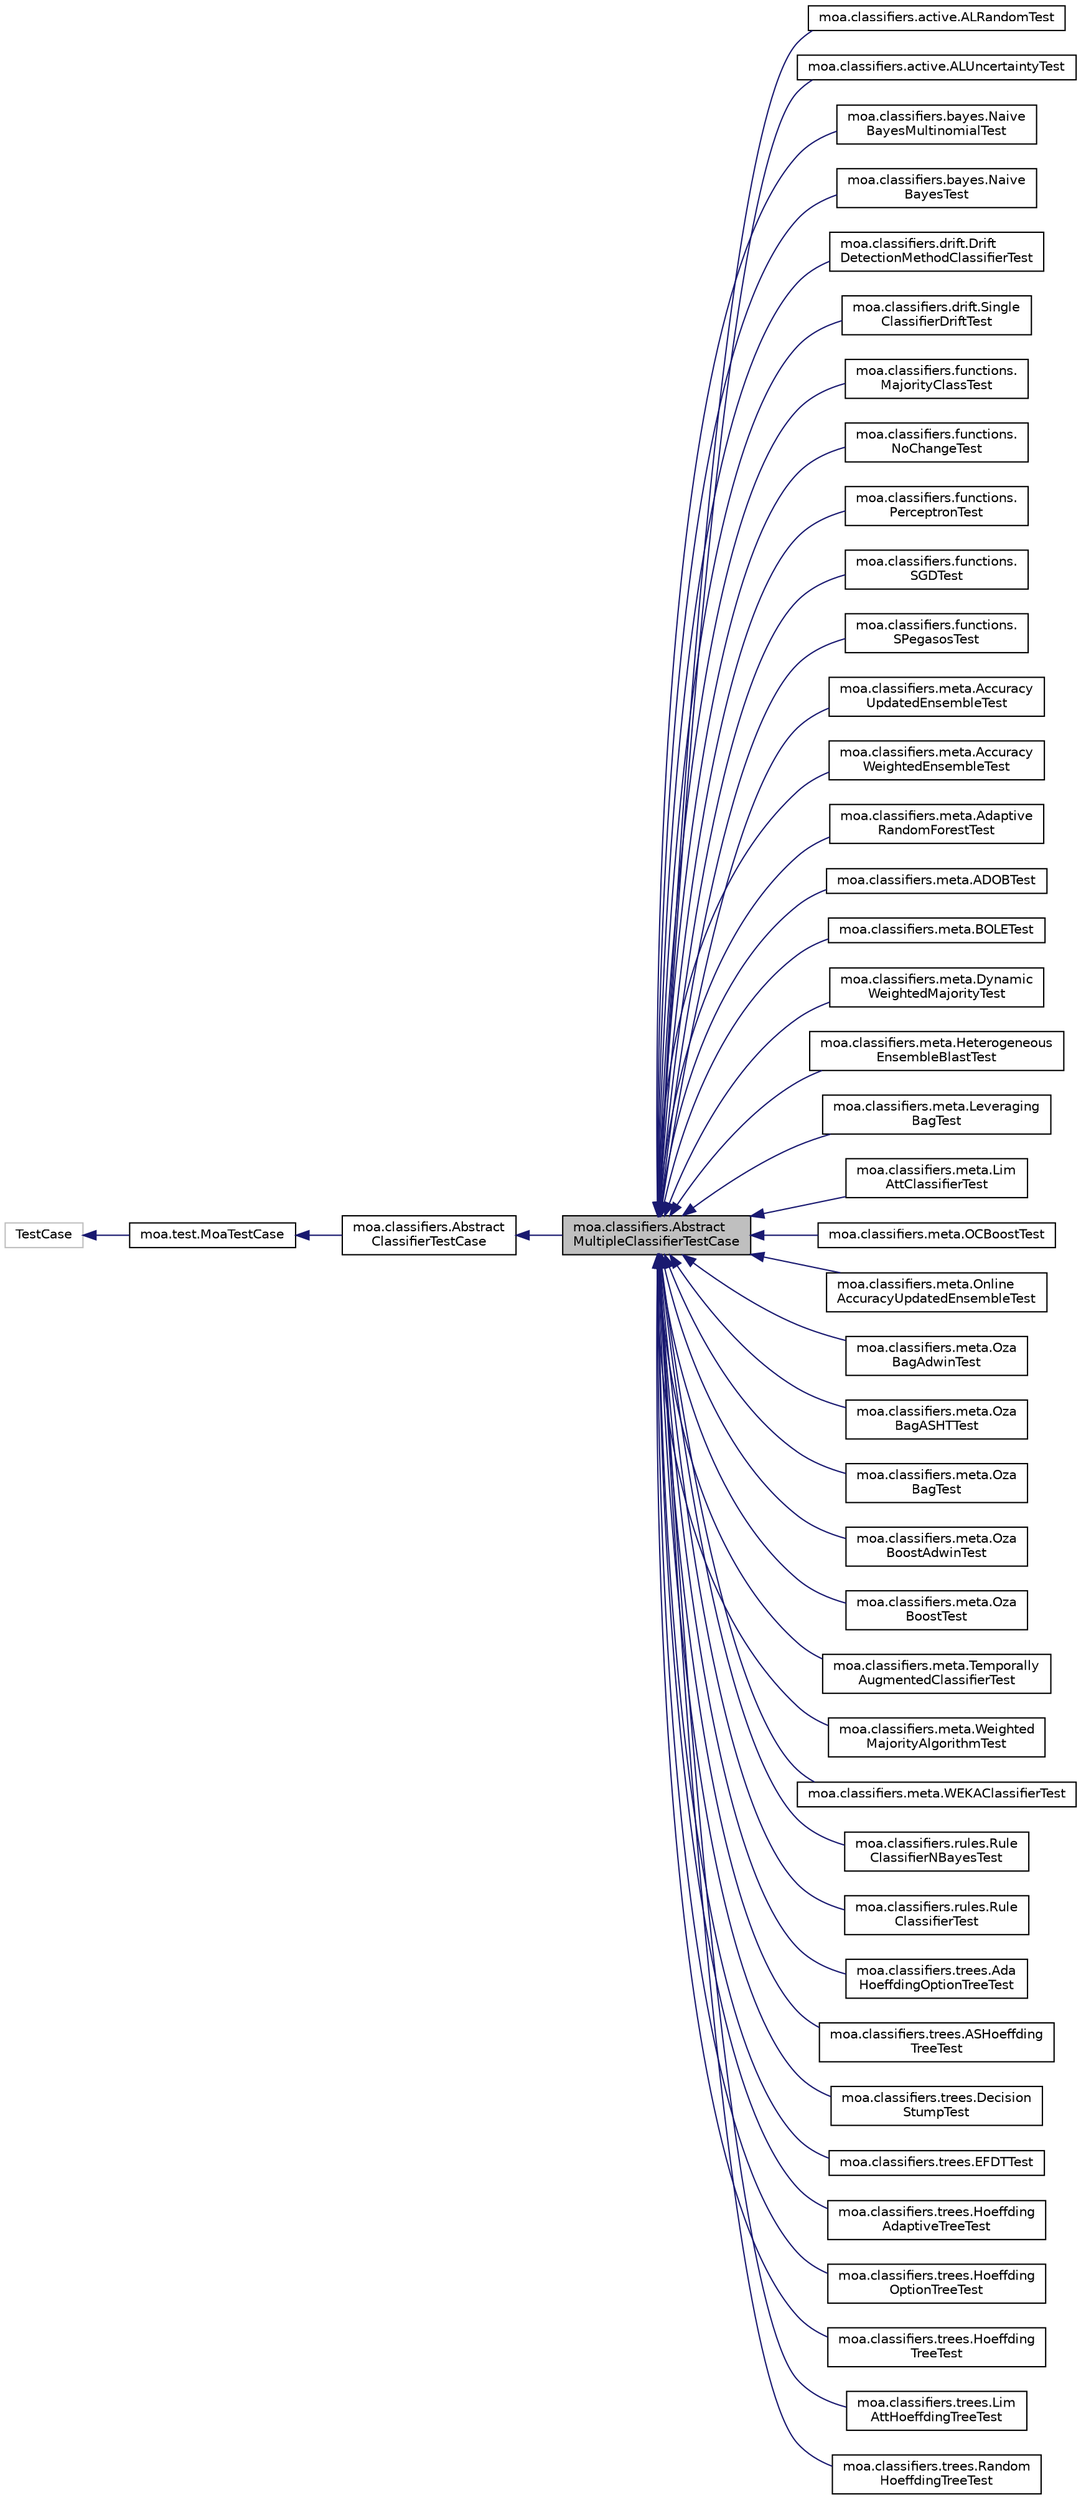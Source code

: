 digraph "moa.classifiers.AbstractMultipleClassifierTestCase"
{
 // LATEX_PDF_SIZE
  edge [fontname="Helvetica",fontsize="10",labelfontname="Helvetica",labelfontsize="10"];
  node [fontname="Helvetica",fontsize="10",shape=record];
  rankdir="LR";
  Node1 [label="moa.classifiers.Abstract\lMultipleClassifierTestCase",height=0.2,width=0.4,color="black", fillcolor="grey75", style="filled", fontcolor="black",tooltip=" "];
  Node2 -> Node1 [dir="back",color="midnightblue",fontsize="10",style="solid",fontname="Helvetica"];
  Node2 [label="moa.classifiers.Abstract\lClassifierTestCase",height=0.2,width=0.4,color="black", fillcolor="white", style="filled",URL="$classmoa_1_1classifiers_1_1_abstract_classifier_test_case.html",tooltip=" "];
  Node3 -> Node2 [dir="back",color="midnightblue",fontsize="10",style="solid",fontname="Helvetica"];
  Node3 [label="moa.test.MoaTestCase",height=0.2,width=0.4,color="black", fillcolor="white", style="filled",URL="$classmoa_1_1test_1_1_moa_test_case.html",tooltip=" "];
  Node4 -> Node3 [dir="back",color="midnightblue",fontsize="10",style="solid",fontname="Helvetica"];
  Node4 [label="TestCase",height=0.2,width=0.4,color="grey75", fillcolor="white", style="filled",tooltip=" "];
  Node1 -> Node5 [dir="back",color="midnightblue",fontsize="10",style="solid",fontname="Helvetica"];
  Node5 [label="moa.classifiers.active.ALRandomTest",height=0.2,width=0.4,color="black", fillcolor="white", style="filled",URL="$classmoa_1_1classifiers_1_1active_1_1_a_l_random_test.html",tooltip=" "];
  Node1 -> Node6 [dir="back",color="midnightblue",fontsize="10",style="solid",fontname="Helvetica"];
  Node6 [label="moa.classifiers.active.ALUncertaintyTest",height=0.2,width=0.4,color="black", fillcolor="white", style="filled",URL="$classmoa_1_1classifiers_1_1active_1_1_a_l_uncertainty_test.html",tooltip=" "];
  Node1 -> Node7 [dir="back",color="midnightblue",fontsize="10",style="solid",fontname="Helvetica"];
  Node7 [label="moa.classifiers.bayes.Naive\lBayesMultinomialTest",height=0.2,width=0.4,color="black", fillcolor="white", style="filled",URL="$classmoa_1_1classifiers_1_1bayes_1_1_naive_bayes_multinomial_test.html",tooltip=" "];
  Node1 -> Node8 [dir="back",color="midnightblue",fontsize="10",style="solid",fontname="Helvetica"];
  Node8 [label="moa.classifiers.bayes.Naive\lBayesTest",height=0.2,width=0.4,color="black", fillcolor="white", style="filled",URL="$classmoa_1_1classifiers_1_1bayes_1_1_naive_bayes_test.html",tooltip=" "];
  Node1 -> Node9 [dir="back",color="midnightblue",fontsize="10",style="solid",fontname="Helvetica"];
  Node9 [label="moa.classifiers.drift.Drift\lDetectionMethodClassifierTest",height=0.2,width=0.4,color="black", fillcolor="white", style="filled",URL="$classmoa_1_1classifiers_1_1drift_1_1_drift_detection_method_classifier_test.html",tooltip=" "];
  Node1 -> Node10 [dir="back",color="midnightblue",fontsize="10",style="solid",fontname="Helvetica"];
  Node10 [label="moa.classifiers.drift.Single\lClassifierDriftTest",height=0.2,width=0.4,color="black", fillcolor="white", style="filled",URL="$classmoa_1_1classifiers_1_1drift_1_1_single_classifier_drift_test.html",tooltip=" "];
  Node1 -> Node11 [dir="back",color="midnightblue",fontsize="10",style="solid",fontname="Helvetica"];
  Node11 [label="moa.classifiers.functions.\lMajorityClassTest",height=0.2,width=0.4,color="black", fillcolor="white", style="filled",URL="$classmoa_1_1classifiers_1_1functions_1_1_majority_class_test.html",tooltip=" "];
  Node1 -> Node12 [dir="back",color="midnightblue",fontsize="10",style="solid",fontname="Helvetica"];
  Node12 [label="moa.classifiers.functions.\lNoChangeTest",height=0.2,width=0.4,color="black", fillcolor="white", style="filled",URL="$classmoa_1_1classifiers_1_1functions_1_1_no_change_test.html",tooltip=" "];
  Node1 -> Node13 [dir="back",color="midnightblue",fontsize="10",style="solid",fontname="Helvetica"];
  Node13 [label="moa.classifiers.functions.\lPerceptronTest",height=0.2,width=0.4,color="black", fillcolor="white", style="filled",URL="$classmoa_1_1classifiers_1_1functions_1_1_perceptron_test.html",tooltip=" "];
  Node1 -> Node14 [dir="back",color="midnightblue",fontsize="10",style="solid",fontname="Helvetica"];
  Node14 [label="moa.classifiers.functions.\lSGDTest",height=0.2,width=0.4,color="black", fillcolor="white", style="filled",URL="$classmoa_1_1classifiers_1_1functions_1_1_s_g_d_test.html",tooltip=" "];
  Node1 -> Node15 [dir="back",color="midnightblue",fontsize="10",style="solid",fontname="Helvetica"];
  Node15 [label="moa.classifiers.functions.\lSPegasosTest",height=0.2,width=0.4,color="black", fillcolor="white", style="filled",URL="$classmoa_1_1classifiers_1_1functions_1_1_s_pegasos_test.html",tooltip=" "];
  Node1 -> Node16 [dir="back",color="midnightblue",fontsize="10",style="solid",fontname="Helvetica"];
  Node16 [label="moa.classifiers.meta.Accuracy\lUpdatedEnsembleTest",height=0.2,width=0.4,color="black", fillcolor="white", style="filled",URL="$classmoa_1_1classifiers_1_1meta_1_1_accuracy_updated_ensemble_test.html",tooltip=" "];
  Node1 -> Node17 [dir="back",color="midnightblue",fontsize="10",style="solid",fontname="Helvetica"];
  Node17 [label="moa.classifiers.meta.Accuracy\lWeightedEnsembleTest",height=0.2,width=0.4,color="black", fillcolor="white", style="filled",URL="$classmoa_1_1classifiers_1_1meta_1_1_accuracy_weighted_ensemble_test.html",tooltip=" "];
  Node1 -> Node18 [dir="back",color="midnightblue",fontsize="10",style="solid",fontname="Helvetica"];
  Node18 [label="moa.classifiers.meta.Adaptive\lRandomForestTest",height=0.2,width=0.4,color="black", fillcolor="white", style="filled",URL="$classmoa_1_1classifiers_1_1meta_1_1_adaptive_random_forest_test.html",tooltip=" "];
  Node1 -> Node19 [dir="back",color="midnightblue",fontsize="10",style="solid",fontname="Helvetica"];
  Node19 [label="moa.classifiers.meta.ADOBTest",height=0.2,width=0.4,color="black", fillcolor="white", style="filled",URL="$classmoa_1_1classifiers_1_1meta_1_1_a_d_o_b_test.html",tooltip=" "];
  Node1 -> Node20 [dir="back",color="midnightblue",fontsize="10",style="solid",fontname="Helvetica"];
  Node20 [label="moa.classifiers.meta.BOLETest",height=0.2,width=0.4,color="black", fillcolor="white", style="filled",URL="$classmoa_1_1classifiers_1_1meta_1_1_b_o_l_e_test.html",tooltip=" "];
  Node1 -> Node21 [dir="back",color="midnightblue",fontsize="10",style="solid",fontname="Helvetica"];
  Node21 [label="moa.classifiers.meta.Dynamic\lWeightedMajorityTest",height=0.2,width=0.4,color="black", fillcolor="white", style="filled",URL="$classmoa_1_1classifiers_1_1meta_1_1_dynamic_weighted_majority_test.html",tooltip=" "];
  Node1 -> Node22 [dir="back",color="midnightblue",fontsize="10",style="solid",fontname="Helvetica"];
  Node22 [label="moa.classifiers.meta.Heterogeneous\lEnsembleBlastTest",height=0.2,width=0.4,color="black", fillcolor="white", style="filled",URL="$classmoa_1_1classifiers_1_1meta_1_1_heterogeneous_ensemble_blast_test.html",tooltip=" "];
  Node1 -> Node23 [dir="back",color="midnightblue",fontsize="10",style="solid",fontname="Helvetica"];
  Node23 [label="moa.classifiers.meta.Leveraging\lBagTest",height=0.2,width=0.4,color="black", fillcolor="white", style="filled",URL="$classmoa_1_1classifiers_1_1meta_1_1_leveraging_bag_test.html",tooltip=" "];
  Node1 -> Node24 [dir="back",color="midnightblue",fontsize="10",style="solid",fontname="Helvetica"];
  Node24 [label="moa.classifiers.meta.Lim\lAttClassifierTest",height=0.2,width=0.4,color="black", fillcolor="white", style="filled",URL="$classmoa_1_1classifiers_1_1meta_1_1_lim_att_classifier_test.html",tooltip=" "];
  Node1 -> Node25 [dir="back",color="midnightblue",fontsize="10",style="solid",fontname="Helvetica"];
  Node25 [label="moa.classifiers.meta.OCBoostTest",height=0.2,width=0.4,color="black", fillcolor="white", style="filled",URL="$classmoa_1_1classifiers_1_1meta_1_1_o_c_boost_test.html",tooltip=" "];
  Node1 -> Node26 [dir="back",color="midnightblue",fontsize="10",style="solid",fontname="Helvetica"];
  Node26 [label="moa.classifiers.meta.Online\lAccuracyUpdatedEnsembleTest",height=0.2,width=0.4,color="black", fillcolor="white", style="filled",URL="$classmoa_1_1classifiers_1_1meta_1_1_online_accuracy_updated_ensemble_test.html",tooltip=" "];
  Node1 -> Node27 [dir="back",color="midnightblue",fontsize="10",style="solid",fontname="Helvetica"];
  Node27 [label="moa.classifiers.meta.Oza\lBagAdwinTest",height=0.2,width=0.4,color="black", fillcolor="white", style="filled",URL="$classmoa_1_1classifiers_1_1meta_1_1_oza_bag_adwin_test.html",tooltip=" "];
  Node1 -> Node28 [dir="back",color="midnightblue",fontsize="10",style="solid",fontname="Helvetica"];
  Node28 [label="moa.classifiers.meta.Oza\lBagASHTTest",height=0.2,width=0.4,color="black", fillcolor="white", style="filled",URL="$classmoa_1_1classifiers_1_1meta_1_1_oza_bag_a_s_h_t_test.html",tooltip=" "];
  Node1 -> Node29 [dir="back",color="midnightblue",fontsize="10",style="solid",fontname="Helvetica"];
  Node29 [label="moa.classifiers.meta.Oza\lBagTest",height=0.2,width=0.4,color="black", fillcolor="white", style="filled",URL="$classmoa_1_1classifiers_1_1meta_1_1_oza_bag_test.html",tooltip=" "];
  Node1 -> Node30 [dir="back",color="midnightblue",fontsize="10",style="solid",fontname="Helvetica"];
  Node30 [label="moa.classifiers.meta.Oza\lBoostAdwinTest",height=0.2,width=0.4,color="black", fillcolor="white", style="filled",URL="$classmoa_1_1classifiers_1_1meta_1_1_oza_boost_adwin_test.html",tooltip=" "];
  Node1 -> Node31 [dir="back",color="midnightblue",fontsize="10",style="solid",fontname="Helvetica"];
  Node31 [label="moa.classifiers.meta.Oza\lBoostTest",height=0.2,width=0.4,color="black", fillcolor="white", style="filled",URL="$classmoa_1_1classifiers_1_1meta_1_1_oza_boost_test.html",tooltip=" "];
  Node1 -> Node32 [dir="back",color="midnightblue",fontsize="10",style="solid",fontname="Helvetica"];
  Node32 [label="moa.classifiers.meta.Temporally\lAugmentedClassifierTest",height=0.2,width=0.4,color="black", fillcolor="white", style="filled",URL="$classmoa_1_1classifiers_1_1meta_1_1_temporally_augmented_classifier_test.html",tooltip=" "];
  Node1 -> Node33 [dir="back",color="midnightblue",fontsize="10",style="solid",fontname="Helvetica"];
  Node33 [label="moa.classifiers.meta.Weighted\lMajorityAlgorithmTest",height=0.2,width=0.4,color="black", fillcolor="white", style="filled",URL="$classmoa_1_1classifiers_1_1meta_1_1_weighted_majority_algorithm_test.html",tooltip=" "];
  Node1 -> Node34 [dir="back",color="midnightblue",fontsize="10",style="solid",fontname="Helvetica"];
  Node34 [label="moa.classifiers.meta.WEKAClassifierTest",height=0.2,width=0.4,color="black", fillcolor="white", style="filled",URL="$classmoa_1_1classifiers_1_1meta_1_1_w_e_k_a_classifier_test.html",tooltip=" "];
  Node1 -> Node35 [dir="back",color="midnightblue",fontsize="10",style="solid",fontname="Helvetica"];
  Node35 [label="moa.classifiers.rules.Rule\lClassifierNBayesTest",height=0.2,width=0.4,color="black", fillcolor="white", style="filled",URL="$classmoa_1_1classifiers_1_1rules_1_1_rule_classifier_n_bayes_test.html",tooltip=" "];
  Node1 -> Node36 [dir="back",color="midnightblue",fontsize="10",style="solid",fontname="Helvetica"];
  Node36 [label="moa.classifiers.rules.Rule\lClassifierTest",height=0.2,width=0.4,color="black", fillcolor="white", style="filled",URL="$classmoa_1_1classifiers_1_1rules_1_1_rule_classifier_test.html",tooltip=" "];
  Node1 -> Node37 [dir="back",color="midnightblue",fontsize="10",style="solid",fontname="Helvetica"];
  Node37 [label="moa.classifiers.trees.Ada\lHoeffdingOptionTreeTest",height=0.2,width=0.4,color="black", fillcolor="white", style="filled",URL="$classmoa_1_1classifiers_1_1trees_1_1_ada_hoeffding_option_tree_test.html",tooltip=" "];
  Node1 -> Node38 [dir="back",color="midnightblue",fontsize="10",style="solid",fontname="Helvetica"];
  Node38 [label="moa.classifiers.trees.ASHoeffding\lTreeTest",height=0.2,width=0.4,color="black", fillcolor="white", style="filled",URL="$classmoa_1_1classifiers_1_1trees_1_1_a_s_hoeffding_tree_test.html",tooltip=" "];
  Node1 -> Node39 [dir="back",color="midnightblue",fontsize="10",style="solid",fontname="Helvetica"];
  Node39 [label="moa.classifiers.trees.Decision\lStumpTest",height=0.2,width=0.4,color="black", fillcolor="white", style="filled",URL="$classmoa_1_1classifiers_1_1trees_1_1_decision_stump_test.html",tooltip=" "];
  Node1 -> Node40 [dir="back",color="midnightblue",fontsize="10",style="solid",fontname="Helvetica"];
  Node40 [label="moa.classifiers.trees.EFDTTest",height=0.2,width=0.4,color="black", fillcolor="white", style="filled",URL="$classmoa_1_1classifiers_1_1trees_1_1_e_f_d_t_test.html",tooltip=" "];
  Node1 -> Node41 [dir="back",color="midnightblue",fontsize="10",style="solid",fontname="Helvetica"];
  Node41 [label="moa.classifiers.trees.Hoeffding\lAdaptiveTreeTest",height=0.2,width=0.4,color="black", fillcolor="white", style="filled",URL="$classmoa_1_1classifiers_1_1trees_1_1_hoeffding_adaptive_tree_test.html",tooltip=" "];
  Node1 -> Node42 [dir="back",color="midnightblue",fontsize="10",style="solid",fontname="Helvetica"];
  Node42 [label="moa.classifiers.trees.Hoeffding\lOptionTreeTest",height=0.2,width=0.4,color="black", fillcolor="white", style="filled",URL="$classmoa_1_1classifiers_1_1trees_1_1_hoeffding_option_tree_test.html",tooltip=" "];
  Node1 -> Node43 [dir="back",color="midnightblue",fontsize="10",style="solid",fontname="Helvetica"];
  Node43 [label="moa.classifiers.trees.Hoeffding\lTreeTest",height=0.2,width=0.4,color="black", fillcolor="white", style="filled",URL="$classmoa_1_1classifiers_1_1trees_1_1_hoeffding_tree_test.html",tooltip=" "];
  Node1 -> Node44 [dir="back",color="midnightblue",fontsize="10",style="solid",fontname="Helvetica"];
  Node44 [label="moa.classifiers.trees.Lim\lAttHoeffdingTreeTest",height=0.2,width=0.4,color="black", fillcolor="white", style="filled",URL="$classmoa_1_1classifiers_1_1trees_1_1_lim_att_hoeffding_tree_test.html",tooltip=" "];
  Node1 -> Node45 [dir="back",color="midnightblue",fontsize="10",style="solid",fontname="Helvetica"];
  Node45 [label="moa.classifiers.trees.Random\lHoeffdingTreeTest",height=0.2,width=0.4,color="black", fillcolor="white", style="filled",URL="$classmoa_1_1classifiers_1_1trees_1_1_random_hoeffding_tree_test.html",tooltip=" "];
}
